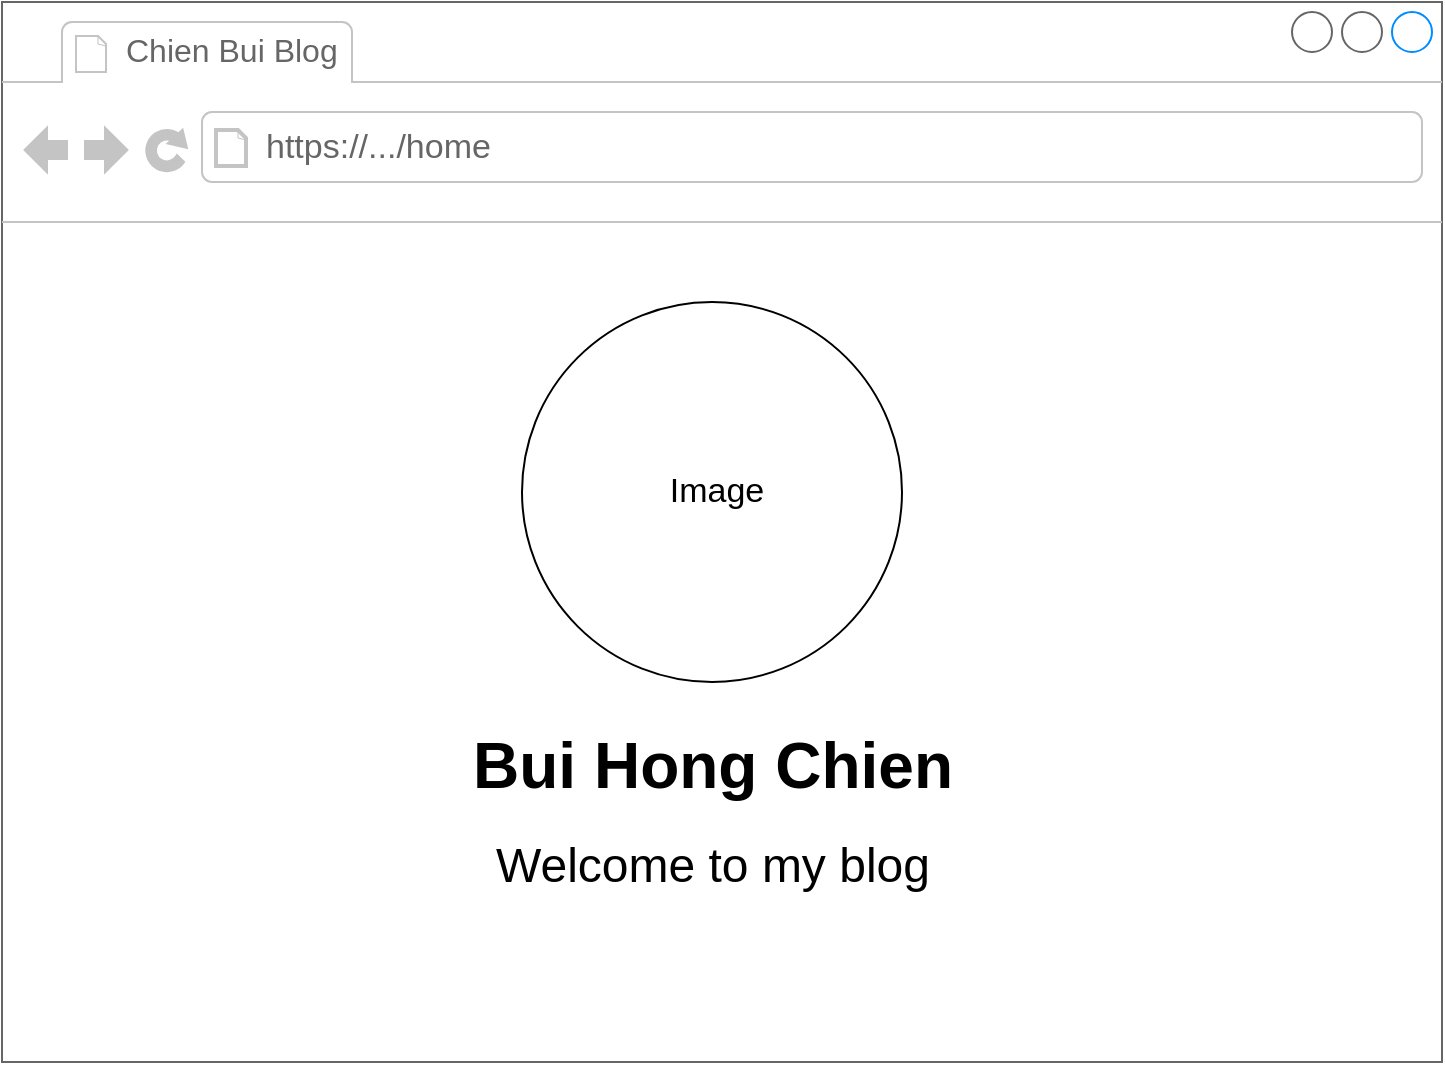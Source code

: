 <mxfile version="13.7.7" type="github" pages="6"><diagram id="RLtxX-2by0ansIvfGv_w" name="home"><mxGraphModel dx="1117" dy="624" grid="1" gridSize="10" guides="1" tooltips="1" connect="1" arrows="1" fold="1" page="1" pageScale="1" pageWidth="850" pageHeight="1100" math="0" shadow="0" extFonts="Permanent Marker^https://fonts.googleapis.com/css?family=Permanent+Marker"><root><mxCell id="0"/><mxCell id="1" parent="0"/><mxCell id="lYjGLylkm0gznIbIYHN5-3" value="" style="strokeWidth=1;shadow=0;dashed=0;align=center;html=1;shape=mxgraph.mockup.containers.browserWindow;rSize=0;strokeColor=#666666;strokeColor2=#008cff;strokeColor3=#c4c4c4;mainText=,;recursiveResize=0;" parent="1" vertex="1"><mxGeometry x="50" y="38" width="720" height="530" as="geometry"/></mxCell><mxCell id="lYjGLylkm0gznIbIYHN5-4" value="&lt;font style=&quot;font-size: 16px&quot;&gt;Chien Bui Blog&lt;/font&gt;" style="strokeWidth=1;shadow=0;dashed=0;align=center;html=1;shape=mxgraph.mockup.containers.anchor;fontSize=17;fontColor=#666666;align=left;" parent="lYjGLylkm0gznIbIYHN5-3" vertex="1"><mxGeometry x="60" y="12" width="110" height="26" as="geometry"/></mxCell><mxCell id="lYjGLylkm0gznIbIYHN5-5" value="https://.../home" style="strokeWidth=1;shadow=0;dashed=0;align=center;html=1;shape=mxgraph.mockup.containers.anchor;rSize=0;fontSize=17;fontColor=#666666;align=left;" parent="lYjGLylkm0gznIbIYHN5-3" vertex="1"><mxGeometry x="130" y="60" width="250" height="26" as="geometry"/></mxCell><mxCell id="lYjGLylkm0gznIbIYHN5-6" value="" style="ellipse;whiteSpace=wrap;html=1;aspect=fixed;" parent="lYjGLylkm0gznIbIYHN5-3" vertex="1"><mxGeometry x="260" y="150" width="190" height="190" as="geometry"/></mxCell><mxCell id="lYjGLylkm0gznIbIYHN5-7" value="&lt;font style=&quot;font-size: 17px&quot;&gt;Image&lt;/font&gt;" style="text;html=1;strokeColor=none;fillColor=none;align=center;verticalAlign=middle;whiteSpace=wrap;rounded=0;" parent="lYjGLylkm0gznIbIYHN5-3" vertex="1"><mxGeometry x="335" y="235" width="45" height="20" as="geometry"/></mxCell><mxCell id="lYjGLylkm0gznIbIYHN5-8" value="&lt;font size=&quot;1&quot;&gt;&lt;b style=&quot;font-size: 32px&quot;&gt;Bui Hong Chien&lt;/b&gt;&lt;/font&gt;" style="text;html=1;strokeColor=none;fillColor=none;align=center;verticalAlign=middle;whiteSpace=wrap;rounded=0;" parent="lYjGLylkm0gznIbIYHN5-3" vertex="1"><mxGeometry x="227.5" y="372" width="255" height="20" as="geometry"/></mxCell><mxCell id="lYjGLylkm0gznIbIYHN5-10" value="&lt;font style=&quot;font-size: 24px&quot;&gt;Welcome to my blog&lt;/font&gt;" style="text;html=1;strokeColor=none;fillColor=none;align=center;verticalAlign=middle;whiteSpace=wrap;rounded=0;" parent="lYjGLylkm0gznIbIYHN5-3" vertex="1"><mxGeometry x="232.5" y="422" width="245" height="20" as="geometry"/></mxCell></root></mxGraphModel></diagram><diagram id="q3B3OO0qB-5SJ14srq2b" name="menu"><mxGraphModel dx="782" dy="1537" grid="1" gridSize="10" guides="1" tooltips="1" connect="1" arrows="1" fold="1" page="1" pageScale="1" pageWidth="850" pageHeight="1100" math="0" shadow="0"><root><mxCell id="QA1QUYeLebi9S0G09sdC-0"/><mxCell id="QA1QUYeLebi9S0G09sdC-1" parent="QA1QUYeLebi9S0G09sdC-0"/><mxCell id="QA1QUYeLebi9S0G09sdC-2" value="" style="strokeWidth=1;shadow=0;dashed=0;align=center;html=1;shape=mxgraph.mockup.containers.browserWindow;rSize=0;strokeColor=#666666;strokeColor2=#008cff;strokeColor3=#c4c4c4;mainText=,;recursiveResize=0;" parent="QA1QUYeLebi9S0G09sdC-1" vertex="1"><mxGeometry x="60" y="-30" width="680" height="500" as="geometry"/></mxCell><mxCell id="QA1QUYeLebi9S0G09sdC-3" value="&lt;font style=&quot;font-size: 14px&quot;&gt;Chien Bui's Blog&lt;/font&gt;" style="strokeWidth=1;shadow=0;dashed=0;align=center;html=1;shape=mxgraph.mockup.containers.anchor;fontSize=17;fontColor=#666666;align=left;" parent="QA1QUYeLebi9S0G09sdC-2" vertex="1"><mxGeometry x="60" y="12" width="110" height="26" as="geometry"/></mxCell><mxCell id="QA1QUYeLebi9S0G09sdC-4" value="https://.../home" style="strokeWidth=1;shadow=0;dashed=0;align=center;html=1;shape=mxgraph.mockup.containers.anchor;rSize=0;fontSize=17;fontColor=#666666;align=left;" parent="QA1QUYeLebi9S0G09sdC-2" vertex="1"><mxGeometry x="130" y="60" width="250" height="26" as="geometry"/></mxCell><mxCell id="TFbRLoVkicXzsFV92k0t-0" value="" style="ellipse;whiteSpace=wrap;html=1;aspect=fixed;" parent="QA1QUYeLebi9S0G09sdC-2" vertex="1"><mxGeometry x="300" y="250" width="60" height="60" as="geometry"/></mxCell><mxCell id="TFbRLoVkicXzsFV92k0t-1" value="image" style="text;html=1;strokeColor=none;fillColor=none;align=center;verticalAlign=middle;whiteSpace=wrap;rounded=0;" parent="QA1QUYeLebi9S0G09sdC-2" vertex="1"><mxGeometry x="310" y="270" width="40" height="20" as="geometry"/></mxCell><mxCell id="TpAqKjN4GEy8yL9B0qgb-0" value="&lt;span style=&quot;color: rgba(0 , 0 , 0 , 0) ; font-family: monospace ; font-size: 0px&quot;&gt;%3CmxGraphModel%3E%3Croot%3E%3CmxCell%20id%3D%220%22%2F%3E%3CmxCell%20id%3D%221%22%20parent%3D%220%22%2F%3E%3CmxCell%20id%3D%222%22%20value%3D%22%22%20style%3D%22strokeWidth%3D1%3Bshadow%3D0%3Bdashed%3D0%3Balign%3Dcenter%3Bhtml%3D1%3Bshape%3Dmxgraph.mockup.containers.browserWindow%3BrSize%3D0%3BstrokeColor%3D%23666666%3BstrokeColor2%3D%23008cff%3BstrokeColor3%3D%23c4c4c4%3BmainText%3D%2C%3BrecursiveResize%3D0%3B%22%20vertex%3D%221%22%20parent%3D%221%22%3E%3CmxGeometry%20x%3D%2285%22%20y%3D%22-10%22%20width%3D%22680%22%20height%3D%22500%22%20as%3D%22geometry%22%2F%3E%3C%2FmxCell%3E%3CmxCell%20id%3D%223%22%20value%3D%22Chien%20Bui%20Blog%22%20style%3D%22strokeWidth%3D1%3Bshadow%3D0%3Bdashed%3D0%3Balign%3Dcenter%3Bhtml%3D1%3Bshape%3Dmxgraph.mockup.containers.anchor%3BfontSize%3D17%3BfontColor%3D%23666666%3Balign%3Dleft%3B%22%20vertex%3D%221%22%20parent%3D%222%22%3E%3CmxGeometry%20x%3D%2260%22%20y%3D%2212%22%20width%3D%22110%22%20height%3D%2226%22%20as%3D%22geometry%22%2F%3E%3C%2FmxCell%3E%3CmxCell%20id%3D%224%22%20value%3D%22https%3A%2F%2F...%2Fhome%22%20style%3D%22strokeWidth%3D1%3Bshadow%3D0%3Bdashed%3D0%3Balign%3Dcenter%3Bhtml%3D1%3Bshape%3Dmxgraph.mockup.containers.anchor%3BrSize%3D0%3BfontSize%3D17%3BfontColor%3D%23666666%3Balign%3Dleft%3B%22%20vertex%3D%221%22%20parent%3D%222%22%3E%3CmxGeometry%20x%3D%22130%22%20y%3D%2260%22%20width%3D%22250%22%20height%3D%2226%22%20as%3D%22geometry%22%2F%3E%3C%2FmxCell%3E%3CmxCell%20id%3D%225%22%20value%3D%22%22%20style%3D%22ellipse%3BwhiteSpace%3Dwrap%3Bhtml%3D1%3Baspect%3Dfixed%3B%22%20vertex%3D%221%22%20parent%3D%222%22%3E%3CmxGeometry%20x%3D%22310%22%20y%3D%22260%22%20width%3D%2260%22%20height%3D%2260%22%20as%3D%22geometry%22%2F%3E%3C%2FmxCell%3E%3CmxCell%20id%3D%226%22%20value%3D%22image%22%20style%3D%22text%3Bhtml%3D1%3BstrokeColor%3Dnone%3BfillColor%3Dnone%3Balign%3Dcenter%3BverticalAlign%3Dmiddle%3BwhiteSpace%3Dwrap%3Brounded%3D0%3B%22%20vertex%3D%221%22%20parent%3D%222%22%3E%3CmxGeometry%20x%3D%22320%22%20y%3D%22280%22%20width%3D%2240%22%20height%3D%2220%22%20as%3D%22geometry%22%2F%3E%3C%2FmxCell%3E%3CmxCell%20id%3D%227%22%20value%3D%22%22%20style%3D%22verticalLabelPosition%3Dbottom%3BverticalAlign%3Dtop%3Bhtml%3D1%3Bshape%3Dmxgraph.basic.three_corner_round_rect%3Bdx%3D6%3B%22%20vertex%3D%221%22%20parent%3D%222%22%3E%3CmxGeometry%20x%3D%22405%22%20y%3D%22150%22%20width%3D%2285%22%20height%3D%2280%22%20as%3D%22geometry%22%2F%3E%3C%2FmxCell%3E%3C%2Froot%3E%3C%2FmxGraphModel%3E&lt;/span&gt;" style="verticalLabelPosition=bottom;verticalAlign=top;html=1;shape=mxgraph.basic.three_corner_round_rect;dx=6;" vertex="1" parent="QA1QUYeLebi9S0G09sdC-2"><mxGeometry x="385" y="150" width="85" height="80" as="geometry"/></mxCell><mxCell id="TpAqKjN4GEy8yL9B0qgb-13" value="" style="verticalLabelPosition=bottom;verticalAlign=top;html=1;shape=mxgraph.basic.three_corner_round_rect;dx=6;direction=south;" vertex="1" parent="QA1QUYeLebi9S0G09sdC-2"><mxGeometry x="385" y="330" width="85" height="80" as="geometry"/></mxCell><mxCell id="TpAqKjN4GEy8yL9B0qgb-14" value="" style="verticalLabelPosition=bottom;verticalAlign=top;html=1;shape=mxgraph.basic.three_corner_round_rect;dx=6;direction=south;rotation=90;" vertex="1" parent="QA1QUYeLebi9S0G09sdC-2"><mxGeometry x="195" y="330" width="85" height="80" as="geometry"/></mxCell><mxCell id="TpAqKjN4GEy8yL9B0qgb-15" value="" style="verticalLabelPosition=bottom;verticalAlign=top;html=1;shape=mxgraph.basic.three_corner_round_rect;dx=6;direction=south;rotation=-180;" vertex="1" parent="QA1QUYeLebi9S0G09sdC-2"><mxGeometry x="195" y="150" width="85" height="80" as="geometry"/></mxCell><mxCell id="TpAqKjN4GEy8yL9B0qgb-16" value="Goals" style="text;html=1;strokeColor=none;fillColor=none;align=center;verticalAlign=middle;whiteSpace=wrap;rounded=0;" vertex="1" parent="QA1QUYeLebi9S0G09sdC-2"><mxGeometry x="217.5" y="180" width="40" height="20" as="geometry"/></mxCell><mxCell id="TpAqKjN4GEy8yL9B0qgb-18" value="Interests" style="text;html=1;strokeColor=none;fillColor=none;align=center;verticalAlign=middle;whiteSpace=wrap;rounded=0;" vertex="1" parent="QA1QUYeLebi9S0G09sdC-2"><mxGeometry x="218" y="360" width="40" height="20" as="geometry"/></mxCell><mxCell id="TpAqKjN4GEy8yL9B0qgb-19" value="About" style="text;html=1;strokeColor=none;fillColor=none;align=center;verticalAlign=middle;whiteSpace=wrap;rounded=0;" vertex="1" parent="QA1QUYeLebi9S0G09sdC-2"><mxGeometry x="408" y="360" width="40" height="20" as="geometry"/></mxCell><mxCell id="TpAqKjN4GEy8yL9B0qgb-20" value="Plans" style="text;html=1;strokeColor=none;fillColor=none;align=center;verticalAlign=middle;whiteSpace=wrap;rounded=0;" vertex="1" parent="QA1QUYeLebi9S0G09sdC-2"><mxGeometry x="408" y="180" width="40" height="20" as="geometry"/></mxCell></root></mxGraphModel></diagram><diagram id="1Rj7SSOBrjbjWgrmUHF9" name="about"><mxGraphModel dx="920" dy="514" grid="1" gridSize="10" guides="1" tooltips="1" connect="1" arrows="1" fold="1" page="1" pageScale="1" pageWidth="850" pageHeight="1100" math="0" shadow="0"><root><mxCell id="d2L4_8rM92GCWlpFt9Ci-0"/><mxCell id="d2L4_8rM92GCWlpFt9Ci-1" parent="d2L4_8rM92GCWlpFt9Ci-0"/><mxCell id="d2L4_8rM92GCWlpFt9Ci-2" value="" style="strokeWidth=1;shadow=0;dashed=0;align=center;html=1;shape=mxgraph.mockup.containers.browserWindow;rSize=0;strokeColor2=#008cff;strokeColor3=#c4c4c4;mainText=,;recursiveResize=0;fillColor=#FFFFFF;strokeColor=none;" parent="d2L4_8rM92GCWlpFt9Ci-1" vertex="1"><mxGeometry x="90" width="640" height="470" as="geometry"/></mxCell><mxCell id="d2L4_8rM92GCWlpFt9Ci-3" value="Chien Bui Blog" style="strokeWidth=1;shadow=0;dashed=0;align=center;html=1;shape=mxgraph.mockup.containers.anchor;fontSize=17;fontColor=#666666;align=left;" parent="d2L4_8rM92GCWlpFt9Ci-2" vertex="1"><mxGeometry x="60" y="12" width="110" height="26" as="geometry"/></mxCell><mxCell id="d2L4_8rM92GCWlpFt9Ci-4" value="https://.../about" style="strokeWidth=1;shadow=0;dashed=0;align=center;html=1;shape=mxgraph.mockup.containers.anchor;rSize=0;fontSize=17;fontColor=#666666;align=left;" parent="d2L4_8rM92GCWlpFt9Ci-2" vertex="1"><mxGeometry x="130" y="60" width="250" height="26" as="geometry"/></mxCell><mxCell id="d2L4_8rM92GCWlpFt9Ci-5" value="" style="whiteSpace=wrap;html=1;shadow=0;dashed=0;fontSize=10;align=left;strokeColor=#82b366;fillColor=#FFFFFF;" parent="d2L4_8rM92GCWlpFt9Ci-2" vertex="1"><mxGeometry x="1.2" y="110" width="128.8" height="360" as="geometry"/></mxCell><mxCell id="d2L4_8rM92GCWlpFt9Ci-6" value="image" style="ellipse;whiteSpace=wrap;html=1;aspect=fixed;strokeColor=#586B2A;fillColor=#FFFFFF;" parent="d2L4_8rM92GCWlpFt9Ci-2" vertex="1"><mxGeometry x="30.6" y="130" width="70" height="70" as="geometry"/></mxCell><mxCell id="d2L4_8rM92GCWlpFt9Ci-9" style="edgeStyle=orthogonalEdgeStyle;rounded=0;orthogonalLoop=1;jettySize=auto;html=1;exitX=0.5;exitY=1;exitDx=0;exitDy=0;" parent="d2L4_8rM92GCWlpFt9Ci-2" edge="1"><mxGeometry relative="1" as="geometry"><mxPoint x="70" y="230" as="sourcePoint"/><mxPoint x="70" y="230" as="targetPoint"/></mxGeometry></mxCell><mxCell id="h1g7bwsmz8po-p4VfuZj-7" value="summary" style="rounded=0;whiteSpace=wrap;html=1;strokeColor=#586B2A;fillColor=#FFFFFF;" parent="d2L4_8rM92GCWlpFt9Ci-2" vertex="1"><mxGeometry x="140" y="110" width="500" height="60" as="geometry"/></mxCell><mxCell id="h1g7bwsmz8po-p4VfuZj-40" value="contact" style="rounded=0;whiteSpace=wrap;html=1;strokeColor=#586B2A;fillColor=#FFFFFF;" parent="d2L4_8rM92GCWlpFt9Ci-2" vertex="1"><mxGeometry x="140" y="430" width="500" height="40" as="geometry"/></mxCell><mxCell id="h1g7bwsmz8po-p4VfuZj-39" value="foreign language" style="rounded=0;whiteSpace=wrap;html=1;strokeColor=#586B2A;fillColor=#FFFFFF;" parent="d2L4_8rM92GCWlpFt9Ci-2" vertex="1"><mxGeometry x="140" y="370" width="500" height="50" as="geometry"/></mxCell><mxCell id="h1g7bwsmz8po-p4VfuZj-38" value="skills" style="rounded=0;whiteSpace=wrap;html=1;strokeColor=#586B2A;fillColor=#FFFFFF;" parent="d2L4_8rM92GCWlpFt9Ci-2" vertex="1"><mxGeometry x="140" y="310" width="500" height="50" as="geometry"/></mxCell><mxCell id="h1g7bwsmz8po-p4VfuZj-42" value="train" style="rounded=0;whiteSpace=wrap;html=1;strokeColor=#586B2A;fillColor=#FFFFFF;" parent="d2L4_8rM92GCWlpFt9Ci-2" vertex="1"><mxGeometry x="140" y="240" width="500" height="60" as="geometry"/></mxCell><mxCell id="h1g7bwsmz8po-p4VfuZj-41" value="education" style="rounded=0;whiteSpace=wrap;html=1;strokeColor=#586B2A;fillColor=#FFFFFF;" parent="d2L4_8rM92GCWlpFt9Ci-2" vertex="1"><mxGeometry x="140" y="180" width="500" height="50" as="geometry"/></mxCell><mxCell id="4D_zCeVPMJS5o5pqtRv_-6" value="SUMMARY&lt;span style=&quot;color: rgba(0 , 0 , 0 , 0) ; font-family: monospace ; font-size: 0px&quot;&gt;%3CmxGraphModel%3E%3Croot%3E%3CmxCell%20id%3D%220%22%2F%3E%3CmxCell%20id%3D%221%22%20parent%3D%220%22%2F%3E%3CmxCell%20id%3D%222%22%20value%3D%22%22%20style%3D%22rounded%3D0%3BwhiteSpace%3Dwrap%3Bhtml%3D1%3BfillColor%3D%23FFFFFF%3B%22%20vertex%3D%221%22%20parent%3D%221%22%3E%3CmxGeometry%20x%3D%2290%22%20y%3D%22205%22%20width%3D%22130%22%20height%3D%2245%22%20as%3D%22geometry%22%2F%3E%3C%2FmxCell%3E%3C%2Froot%3E%3C%2FmxGraphModel%3E&lt;/span&gt;" style="rounded=0;whiteSpace=wrap;html=1;fillColor=#FFFFFF;" vertex="1" parent="d2L4_8rM92GCWlpFt9Ci-2"><mxGeometry y="205" width="130" height="45" as="geometry"/></mxCell><mxCell id="4D_zCeVPMJS5o5pqtRv_-9" value="LANGUAGE" style="rounded=0;whiteSpace=wrap;html=1;fillColor=#FFFFFF;" vertex="1" parent="d2L4_8rM92GCWlpFt9Ci-2"><mxGeometry y="375" width="130" height="45" as="geometry"/></mxCell><mxCell id="4D_zCeVPMJS5o5pqtRv_-8" value="SKILLS" style="rounded=0;whiteSpace=wrap;html=1;fillColor=#FFFFFF;" vertex="1" parent="d2L4_8rM92GCWlpFt9Ci-2"><mxGeometry x="-5.662e-15" y="330" width="130" height="45" as="geometry"/></mxCell><mxCell id="4D_zCeVPMJS5o5pqtRv_-7" value="TRAIN" style="rounded=0;whiteSpace=wrap;html=1;fillColor=#FFFFFF;" vertex="1" parent="d2L4_8rM92GCWlpFt9Ci-2"><mxGeometry x="-5.662e-15" y="285" width="130" height="45" as="geometry"/></mxCell><mxCell id="4D_zCeVPMJS5o5pqtRv_-10" value="EDUCATION" style="rounded=0;whiteSpace=wrap;html=1;fillColor=#FFFFFF;" vertex="1" parent="d2L4_8rM92GCWlpFt9Ci-2"><mxGeometry y="250" width="130" height="34" as="geometry"/></mxCell><mxCell id="4D_zCeVPMJS5o5pqtRv_-11" value="CONTACT" style="rounded=0;whiteSpace=wrap;html=1;fillColor=#FFFFFF;" vertex="1" parent="d2L4_8rM92GCWlpFt9Ci-2"><mxGeometry y="420" width="130" height="45" as="geometry"/></mxCell></root></mxGraphModel></diagram><diagram id="qA_guYEjzwqJrwgG6aSm" name="goals"><mxGraphModel dx="782" dy="437" grid="1" gridSize="10" guides="1" tooltips="1" connect="1" arrows="1" fold="1" page="1" pageScale="1" pageWidth="850" pageHeight="1100" math="0" shadow="0"><root><mxCell id="bN1W6NgM2uR5k8FQ6g8z-0"/><mxCell id="bN1W6NgM2uR5k8FQ6g8z-1" parent="bN1W6NgM2uR5k8FQ6g8z-0"/><mxCell id="bN1W6NgM2uR5k8FQ6g8z-2" value="" style="strokeWidth=1;shadow=0;dashed=0;align=center;html=1;shape=mxgraph.mockup.containers.browserWindow;rSize=0;strokeColor=#666666;strokeColor2=#008cff;strokeColor3=#c4c4c4;mainText=,;recursiveResize=0;fillColor=#FFFFFF;" parent="bN1W6NgM2uR5k8FQ6g8z-1" vertex="1"><mxGeometry x="90" width="630" height="450" as="geometry"/></mxCell><mxCell id="bN1W6NgM2uR5k8FQ6g8z-3" value="Chien Bui Blog" style="strokeWidth=1;shadow=0;dashed=0;align=center;html=1;shape=mxgraph.mockup.containers.anchor;fontSize=17;fontColor=#666666;align=left;" parent="bN1W6NgM2uR5k8FQ6g8z-2" vertex="1"><mxGeometry x="60" y="12" width="110" height="26" as="geometry"/></mxCell><mxCell id="bN1W6NgM2uR5k8FQ6g8z-4" value="https://.../goals" style="strokeWidth=1;shadow=0;dashed=0;align=center;html=1;shape=mxgraph.mockup.containers.anchor;rSize=0;fontSize=17;fontColor=#666666;align=left;" parent="bN1W6NgM2uR5k8FQ6g8z-2" vertex="1"><mxGeometry x="130" y="60" width="250" height="26" as="geometry"/></mxCell><mxCell id="bN1W6NgM2uR5k8FQ6g8z-5" value="" style="whiteSpace=wrap;html=1;shadow=0;dashed=0;fontSize=10;align=left;strokeColor=#b85450;fillColor=#FFFFFF;" parent="bN1W6NgM2uR5k8FQ6g8z-2" vertex="1"><mxGeometry y="110" width="130" height="340" as="geometry"/></mxCell><mxCell id="bN1W6NgM2uR5k8FQ6g8z-6" value="&lt;span style=&quot;background-color: rgb(255 , 255 , 255)&quot;&gt;image&lt;/span&gt;" style="ellipse;whiteSpace=wrap;html=1;aspect=fixed;fillColor=#FFFFFF;strokeColor=#851818;" parent="bN1W6NgM2uR5k8FQ6g8z-2" vertex="1"><mxGeometry x="25" y="130" width="80" height="80" as="geometry"/></mxCell><mxCell id="bN1W6NgM2uR5k8FQ6g8z-7" value="TOEIC" style="rounded=0;whiteSpace=wrap;html=1;strokeColor=#851818;fillColor=#FFFFFF;" parent="bN1W6NgM2uR5k8FQ6g8z-2" vertex="1"><mxGeometry y="220" width="130" height="50" as="geometry"/></mxCell><mxCell id="bN1W6NgM2uR5k8FQ6g8z-8" value="Yoga" style="rounded=0;whiteSpace=wrap;html=1;strokeColor=#851818;fillColor=#FFFFFF;" parent="bN1W6NgM2uR5k8FQ6g8z-2" vertex="1"><mxGeometry y="270" width="130" height="50" as="geometry"/></mxCell><mxCell id="0OczTim0ccqjAakeLwHG-0" value="TOEIC" style="rounded=0;whiteSpace=wrap;html=1;fillColor=#FFFFFF;" vertex="1" parent="bN1W6NgM2uR5k8FQ6g8z-2"><mxGeometry x="140" y="120" width="480" height="130" as="geometry"/></mxCell><mxCell id="0OczTim0ccqjAakeLwHG-1" value="Yoga" style="rounded=0;whiteSpace=wrap;html=1;fillColor=#FFFFFF;" vertex="1" parent="bN1W6NgM2uR5k8FQ6g8z-2"><mxGeometry x="140" y="270" width="480" height="160" as="geometry"/></mxCell></root></mxGraphModel></diagram><diagram id="5DBgEczWsaRYFAvpNm5f" name="plans"><mxGraphModel dx="782" dy="437" grid="1" gridSize="10" guides="1" tooltips="1" connect="1" arrows="1" fold="1" page="1" pageScale="1" pageWidth="850" pageHeight="1100" math="0" shadow="0"><root><mxCell id="C71x2pe1GpEgKVh4ngei-0"/><mxCell id="C71x2pe1GpEgKVh4ngei-1" parent="C71x2pe1GpEgKVh4ngei-0"/><mxCell id="C71x2pe1GpEgKVh4ngei-2" value="" style="strokeWidth=1;shadow=0;dashed=0;align=center;html=1;shape=mxgraph.mockup.containers.browserWindow;rSize=0;strokeColor=#666666;strokeColor2=#008cff;strokeColor3=#c4c4c4;mainText=,;recursiveResize=0;fillColor=#FFFFFF;" parent="C71x2pe1GpEgKVh4ngei-1" vertex="1"><mxGeometry x="110" y="30" width="600" height="450" as="geometry"/></mxCell><mxCell id="C71x2pe1GpEgKVh4ngei-3" value="Chien Bui Blog" style="strokeWidth=1;shadow=0;dashed=0;align=center;html=1;shape=mxgraph.mockup.containers.anchor;fontSize=17;fontColor=#666666;align=left;" parent="C71x2pe1GpEgKVh4ngei-2" vertex="1"><mxGeometry x="60" y="12" width="110" height="26" as="geometry"/></mxCell><mxCell id="C71x2pe1GpEgKVh4ngei-4" value="https://.../plans" style="strokeWidth=1;shadow=0;dashed=0;align=center;html=1;shape=mxgraph.mockup.containers.anchor;rSize=0;fontSize=17;fontColor=#666666;align=left;" parent="C71x2pe1GpEgKVh4ngei-2" vertex="1"><mxGeometry x="130" y="60" width="250" height="26" as="geometry"/></mxCell><mxCell id="2tthenb5kA6pa9utYFfq-0" value="" style="whiteSpace=wrap;html=1;shadow=0;dashed=0;fontSize=10;align=left;strokeColor=#6c8ebf;fillColor=#FFFFFF;" parent="C71x2pe1GpEgKVh4ngei-2" vertex="1"><mxGeometry x="1.2" y="110" width="128.8" height="340" as="geometry"/></mxCell><mxCell id="2tthenb5kA6pa9utYFfq-1" value="image" style="ellipse;whiteSpace=wrap;html=1;aspect=fixed;fillColor=#FFFFFF;strokeColor=#216A75;" parent="C71x2pe1GpEgKVh4ngei-2" vertex="1"><mxGeometry x="25.6" y="120" width="80" height="80" as="geometry"/></mxCell><mxCell id="2tthenb5kA6pa9utYFfq-2" value="this week" style="rounded=0;whiteSpace=wrap;html=1;strokeColor=#216A75;fillColor=#FFFFFF;" parent="C71x2pe1GpEgKVh4ngei-2" vertex="1"><mxGeometry y="210" width="130" height="50" as="geometry"/></mxCell><mxCell id="2tthenb5kA6pa9utYFfq-4" value="next week" style="rounded=0;whiteSpace=wrap;html=1;strokeColor=#216A75;fillColor=#FFFFFF;" parent="C71x2pe1GpEgKVh4ngei-2" vertex="1"><mxGeometry x="2.887e-15" y="260" width="130" height="50" as="geometry"/></mxCell><mxCell id="2tthenb5kA6pa9utYFfq-3" value="this month" style="rounded=0;whiteSpace=wrap;html=1;strokeColor=#216A75;fillColor=#FFFFFF;" parent="C71x2pe1GpEgKVh4ngei-2" vertex="1"><mxGeometry x="-5.551e-15" y="310" width="130" height="50" as="geometry"/></mxCell><mxCell id="2tthenb5kA6pa9utYFfq-5" value="&lt;font style=&quot;font-size: 17px&quot;&gt;title&lt;/font&gt;" style="text;html=1;strokeColor=none;fillColor=none;align=center;verticalAlign=middle;whiteSpace=wrap;rounded=0;" parent="C71x2pe1GpEgKVh4ngei-2" vertex="1"><mxGeometry x="325" y="150" width="55" height="20" as="geometry"/></mxCell><mxCell id="2tthenb5kA6pa9utYFfq-34" value="&lt;table border=&quot;1&quot; width=&quot;100%&quot; cellpadding=&quot;4&quot; style=&quot;width: 100% ; height: 100% ; border-collapse: collapse ; border: 1px solid rgb(33 , 106 , 117) ; background-color: rgb(255 , 255 , 255)&quot;&gt;&lt;tbody&gt;&lt;tr style=&quot;color: rgb(255 , 255 , 255)&quot;&gt;&lt;th align=&quot;left&quot; style=&quot;border-collapse: collapse&quot;&gt;&lt;font color=&quot;#000000&quot;&gt;work&lt;/font&gt;&lt;/th&gt;&lt;th align=&quot;left&quot;&gt;&lt;span&gt;&lt;font color=&quot;#000000&quot;&gt;priority&lt;/font&gt;&lt;/span&gt;&lt;/th&gt;&lt;th align=&quot;left&quot;&gt;&lt;span&gt;&lt;font color=&quot;#000000&quot;&gt;timeline&lt;/font&gt;&lt;/span&gt;&lt;/th&gt;&lt;td&gt;&lt;span&gt;&lt;font color=&quot;#000000&quot;&gt;rating&lt;/font&gt;&lt;/span&gt;&lt;/td&gt;&lt;/tr&gt;&lt;tr&gt;&lt;td&gt;&lt;span&gt;Value&amp;nbsp;&lt;/span&gt;&lt;/td&gt;&lt;td&gt;&lt;span&gt;Value&amp;nbsp;&lt;/span&gt;&lt;/td&gt;&lt;td&gt;&lt;span&gt;Value&amp;nbsp;&lt;/span&gt;&lt;/td&gt;&lt;td&gt;&lt;span&gt;value&lt;/span&gt;&lt;/td&gt;&lt;/tr&gt;&lt;tr&gt;&lt;td&gt;&lt;span&gt;Value&amp;nbsp;&lt;/span&gt;&lt;/td&gt;&lt;td&gt;&lt;span&gt;Value&amp;nbsp;&lt;/span&gt;&lt;/td&gt;&lt;td&gt;&lt;span&gt;Value&amp;nbsp;&lt;/span&gt;&lt;/td&gt;&lt;td&gt;&lt;span&gt;...&lt;/span&gt;&lt;/td&gt;&lt;/tr&gt;&lt;tr&gt;&lt;td&gt;&lt;span&gt;Value&amp;nbsp;&lt;/span&gt;&lt;/td&gt;&lt;td&gt;&lt;span&gt;Value&amp;nbsp;&lt;/span&gt;&lt;/td&gt;&lt;td&gt;&lt;span&gt;Value&amp;nbsp;&lt;/span&gt;&lt;/td&gt;&lt;td&gt;&lt;span&gt;...&lt;/span&gt;&lt;/td&gt;&lt;/tr&gt;&lt;tr&gt;&lt;td&gt;&lt;span&gt;+ add&lt;/span&gt;&lt;/td&gt;&lt;td&gt;&lt;/td&gt;&lt;td&gt;&lt;/td&gt;&lt;td&gt;&lt;span&gt;&lt;br&gt;&lt;/span&gt;&lt;/td&gt;&lt;/tr&gt;&lt;/tbody&gt;&lt;/table&gt;" style="text;html=1;overflow=fill;rounded=0;align=left;" parent="C71x2pe1GpEgKVh4ngei-2" vertex="1"><mxGeometry x="140" y="210" width="450" height="150" as="geometry"/></mxCell></root></mxGraphModel></diagram><diagram id="bLmmw34-2N2pHL0Neg7K" name="interests"><mxGraphModel dx="782" dy="437" grid="1" gridSize="10" guides="1" tooltips="1" connect="1" arrows="1" fold="1" page="1" pageScale="1" pageWidth="850" pageHeight="1100" math="0" shadow="0"><root><mxCell id="BEx-WY-RkX-DRwFzpYXa-0"/><mxCell id="BEx-WY-RkX-DRwFzpYXa-1" parent="BEx-WY-RkX-DRwFzpYXa-0"/><mxCell id="BEx-WY-RkX-DRwFzpYXa-2" value="" style="strokeWidth=1;shadow=0;dashed=0;align=center;html=1;shape=mxgraph.mockup.containers.browserWindow;rSize=0;strokeColor=#666666;strokeColor2=#008cff;strokeColor3=#c4c4c4;mainText=,;recursiveResize=0;rounded=0;gradientColor=none;fillColor=#FFFFFF;" parent="BEx-WY-RkX-DRwFzpYXa-1" vertex="1"><mxGeometry x="90" width="650" height="460" as="geometry"/></mxCell><mxCell id="BEx-WY-RkX-DRwFzpYXa-3" value="Chien Bui Blog" style="strokeWidth=1;shadow=0;dashed=0;align=center;html=1;shape=mxgraph.mockup.containers.anchor;fontSize=17;fontColor=#666666;align=left;" parent="BEx-WY-RkX-DRwFzpYXa-2" vertex="1"><mxGeometry x="60" y="12" width="110" height="26" as="geometry"/></mxCell><mxCell id="BEx-WY-RkX-DRwFzpYXa-4" value="https://.../interests" style="strokeWidth=1;shadow=0;dashed=0;align=center;html=1;shape=mxgraph.mockup.containers.anchor;rSize=0;fontSize=17;fontColor=#666666;align=left;" parent="BEx-WY-RkX-DRwFzpYXa-2" vertex="1"><mxGeometry x="130" y="60" width="250" height="26" as="geometry"/></mxCell><mxCell id="BEx-WY-RkX-DRwFzpYXa-5" value="" style="whiteSpace=wrap;html=1;shadow=0;dashed=0;fontSize=10;align=left;strokeColor=#1A1A1A;fontColor=#FFFFFF;rounded=0;fillColor=#FFFFFF;" parent="BEx-WY-RkX-DRwFzpYXa-2" vertex="1"><mxGeometry y="110" width="130" height="350" as="geometry"/></mxCell><mxCell id="BEx-WY-RkX-DRwFzpYXa-6" value="image" style="ellipse;whiteSpace=wrap;html=1;aspect=fixed;rounded=0;strokeColor=#216A75;fillColor=#FFFFFF;gradientColor=none;align=center;" parent="BEx-WY-RkX-DRwFzpYXa-2" vertex="1"><mxGeometry x="25" y="120" width="80" height="80" as="geometry"/></mxCell><mxCell id="CBkBmzkZUDd46PHuuIh7-2" value="travel" style="rounded=0;whiteSpace=wrap;html=1;fillColor=#FFFFFF;" parent="BEx-WY-RkX-DRwFzpYXa-2" vertex="1"><mxGeometry y="210" width="130" height="40" as="geometry"/></mxCell><mxCell id="CBkBmzkZUDd46PHuuIh7-3" value="books" style="rounded=0;whiteSpace=wrap;html=1;fillColor=#FFFFFF;" parent="BEx-WY-RkX-DRwFzpYXa-2" vertex="1"><mxGeometry y="250" width="130" height="40" as="geometry"/></mxCell><mxCell id="CBkBmzkZUDd46PHuuIh7-4" value="music" style="rounded=0;whiteSpace=wrap;html=1;fillColor=#FFFFFF;" parent="BEx-WY-RkX-DRwFzpYXa-2" vertex="1"><mxGeometry y="290" width="130" height="40" as="geometry"/></mxCell><mxCell id="CBkBmzkZUDd46PHuuIh7-5" value="fashion" style="rounded=0;whiteSpace=wrap;html=1;fillColor=#FFFFFF;" parent="BEx-WY-RkX-DRwFzpYXa-2" vertex="1"><mxGeometry y="330" width="130" height="40" as="geometry"/></mxCell><mxCell id="CBkBmzkZUDd46PHuuIh7-6" value="drawing" style="rounded=0;whiteSpace=wrap;html=1;fillColor=#FFFFFF;" parent="BEx-WY-RkX-DRwFzpYXa-2" vertex="1"><mxGeometry y="370" width="130" height="40" as="geometry"/></mxCell><mxCell id="CBkBmzkZUDd46PHuuIh7-7" value="" style="rounded=0;whiteSpace=wrap;html=1;fillColor=#FFFFFF;" parent="BEx-WY-RkX-DRwFzpYXa-2" vertex="1"><mxGeometry x="140" y="120" width="500" height="90" as="geometry"/></mxCell><mxCell id="CBkBmzkZUDd46PHuuIh7-8" value="" style="rounded=0;whiteSpace=wrap;html=1;fillColor=#FFFFFF;" parent="BEx-WY-RkX-DRwFzpYXa-2" vertex="1"><mxGeometry x="140" y="220" width="500" height="90" as="geometry"/></mxCell><mxCell id="CBkBmzkZUDd46PHuuIh7-9" value="" style="rounded=0;whiteSpace=wrap;html=1;fillColor=#FFFFFF;" parent="BEx-WY-RkX-DRwFzpYXa-2" vertex="1"><mxGeometry x="140" y="320" width="500" height="90" as="geometry"/></mxCell></root></mxGraphModel></diagram></mxfile>